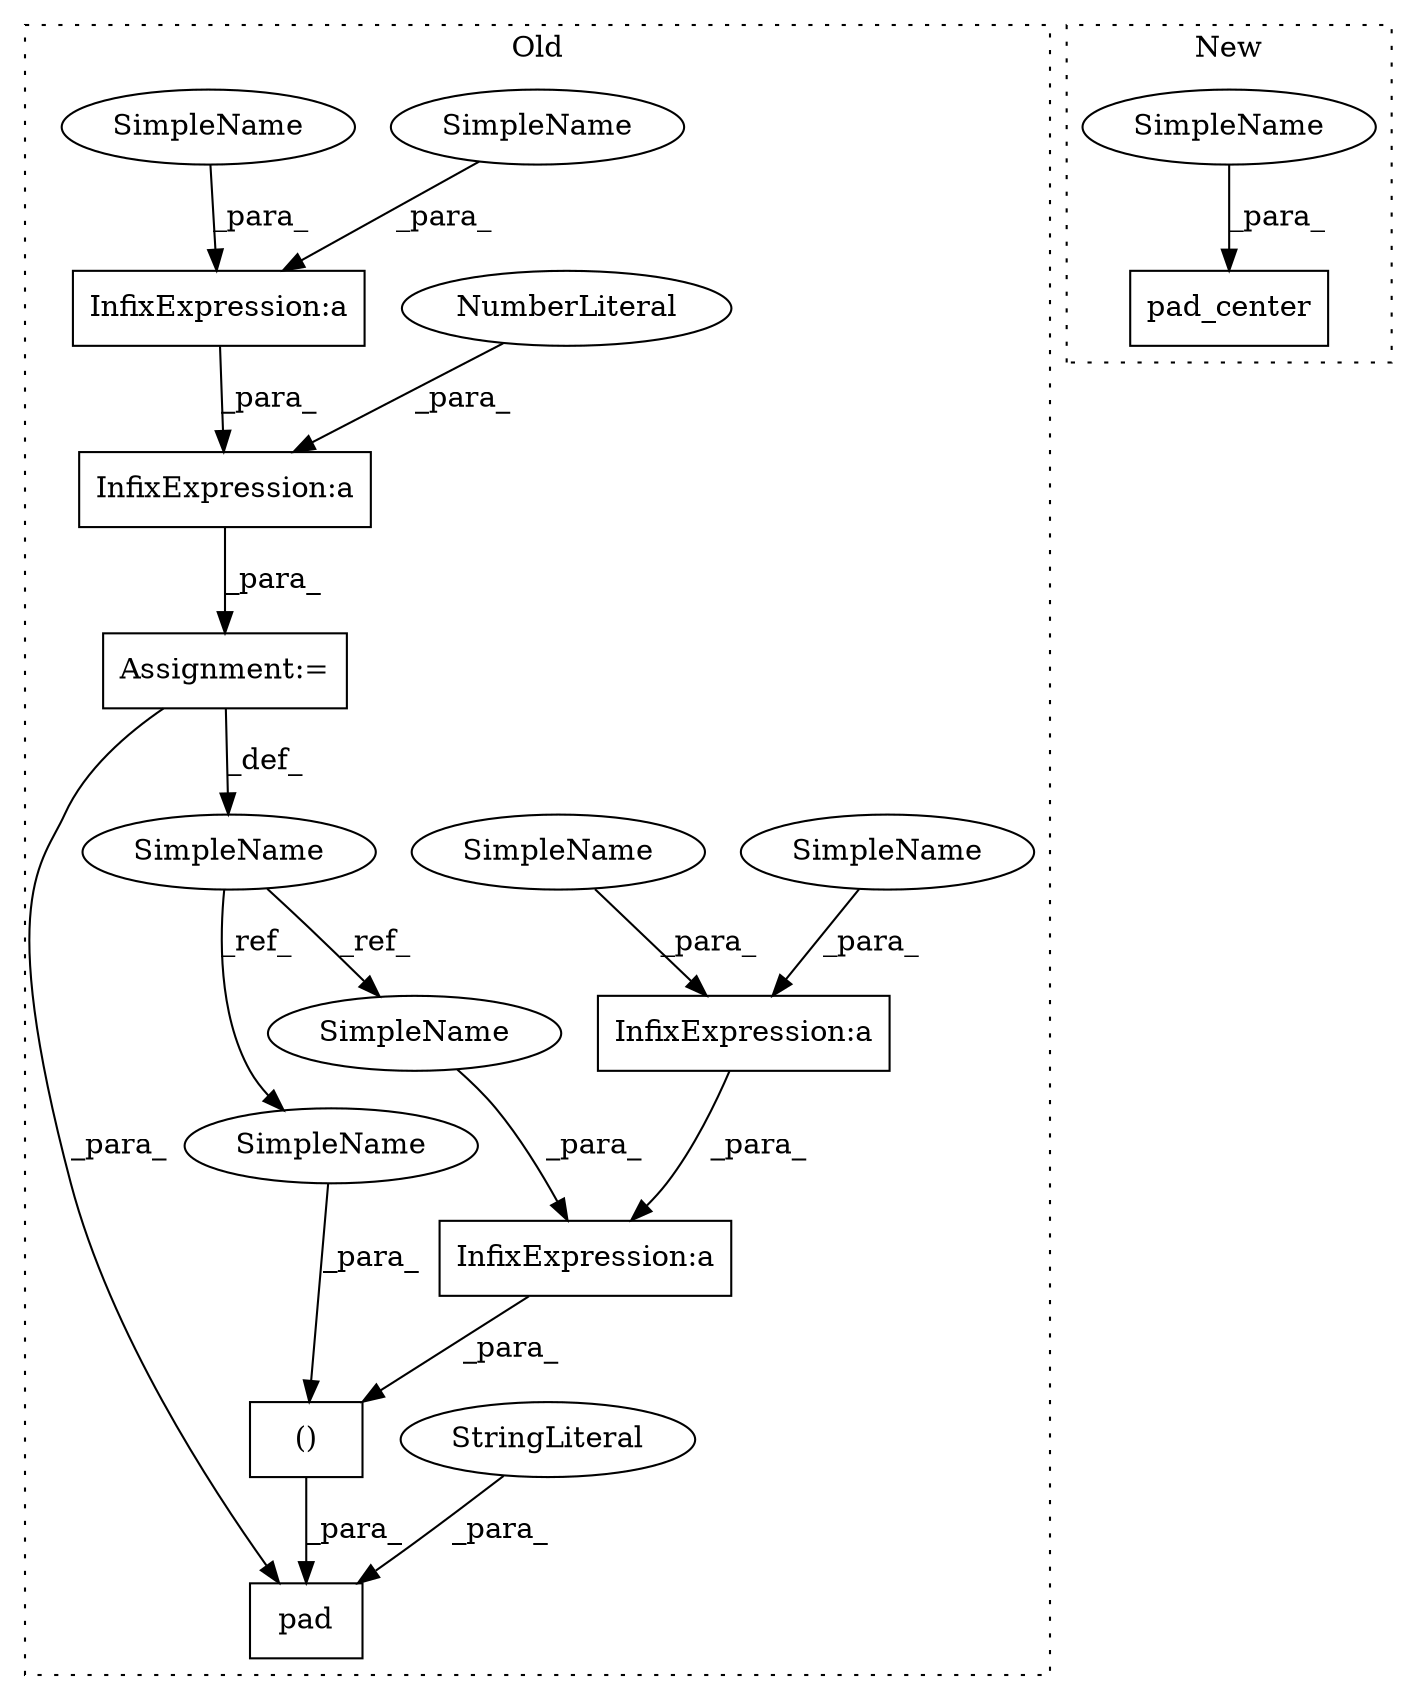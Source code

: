 digraph G {
subgraph cluster0 {
1 [label="()" a="106" s="4471" l="46" shape="box"];
3 [label="InfixExpression:a" a="27" s="4407" l="3" shape="box"];
4 [label="InfixExpression:a" a="27" s="4495" l="3" shape="box"];
5 [label="InfixExpression:a" a="27" s="4509" l="3" shape="box"];
6 [label="InfixExpression:a" a="27" s="4421" l="3" shape="box"];
7 [label="NumberLiteral" a="34" s="4424" l="1" shape="ellipse"];
8 [label="pad" a="32" s="4450,4529" l="4,1" shape="box"];
9 [label="SimpleName" a="42" s="4395" l="4" shape="ellipse"];
10 [label="Assignment:=" a="7" s="4399" l="1" shape="box"];
11 [label="StringLiteral" a="45" s="4519" l="10" shape="ellipse"];
12 [label="SimpleName" a="42" s="4402" l="5" shape="ellipse"];
13 [label="SimpleName" a="42" s="4490" l="5" shape="ellipse"];
15 [label="SimpleName" a="42" s="4512" l="4" shape="ellipse"];
16 [label="SimpleName" a="42" s="4471" l="4" shape="ellipse"];
17 [label="SimpleName" a="42" s="4498" l="10" shape="ellipse"];
18 [label="SimpleName" a="42" s="4410" l="10" shape="ellipse"];
label = "Old";
style="dotted";
}
subgraph cluster1 {
2 [label="pad_center" a="32" s="4309,4337" l="11,1" shape="box"];
14 [label="SimpleName" a="42" s="4332" l="5" shape="ellipse"];
label = "New";
style="dotted";
}
1 -> 8 [label="_para_"];
3 -> 6 [label="_para_"];
4 -> 5 [label="_para_"];
5 -> 1 [label="_para_"];
6 -> 10 [label="_para_"];
7 -> 6 [label="_para_"];
9 -> 15 [label="_ref_"];
9 -> 16 [label="_ref_"];
10 -> 9 [label="_def_"];
10 -> 8 [label="_para_"];
11 -> 8 [label="_para_"];
12 -> 3 [label="_para_"];
13 -> 4 [label="_para_"];
14 -> 2 [label="_para_"];
15 -> 5 [label="_para_"];
16 -> 1 [label="_para_"];
17 -> 4 [label="_para_"];
18 -> 3 [label="_para_"];
}